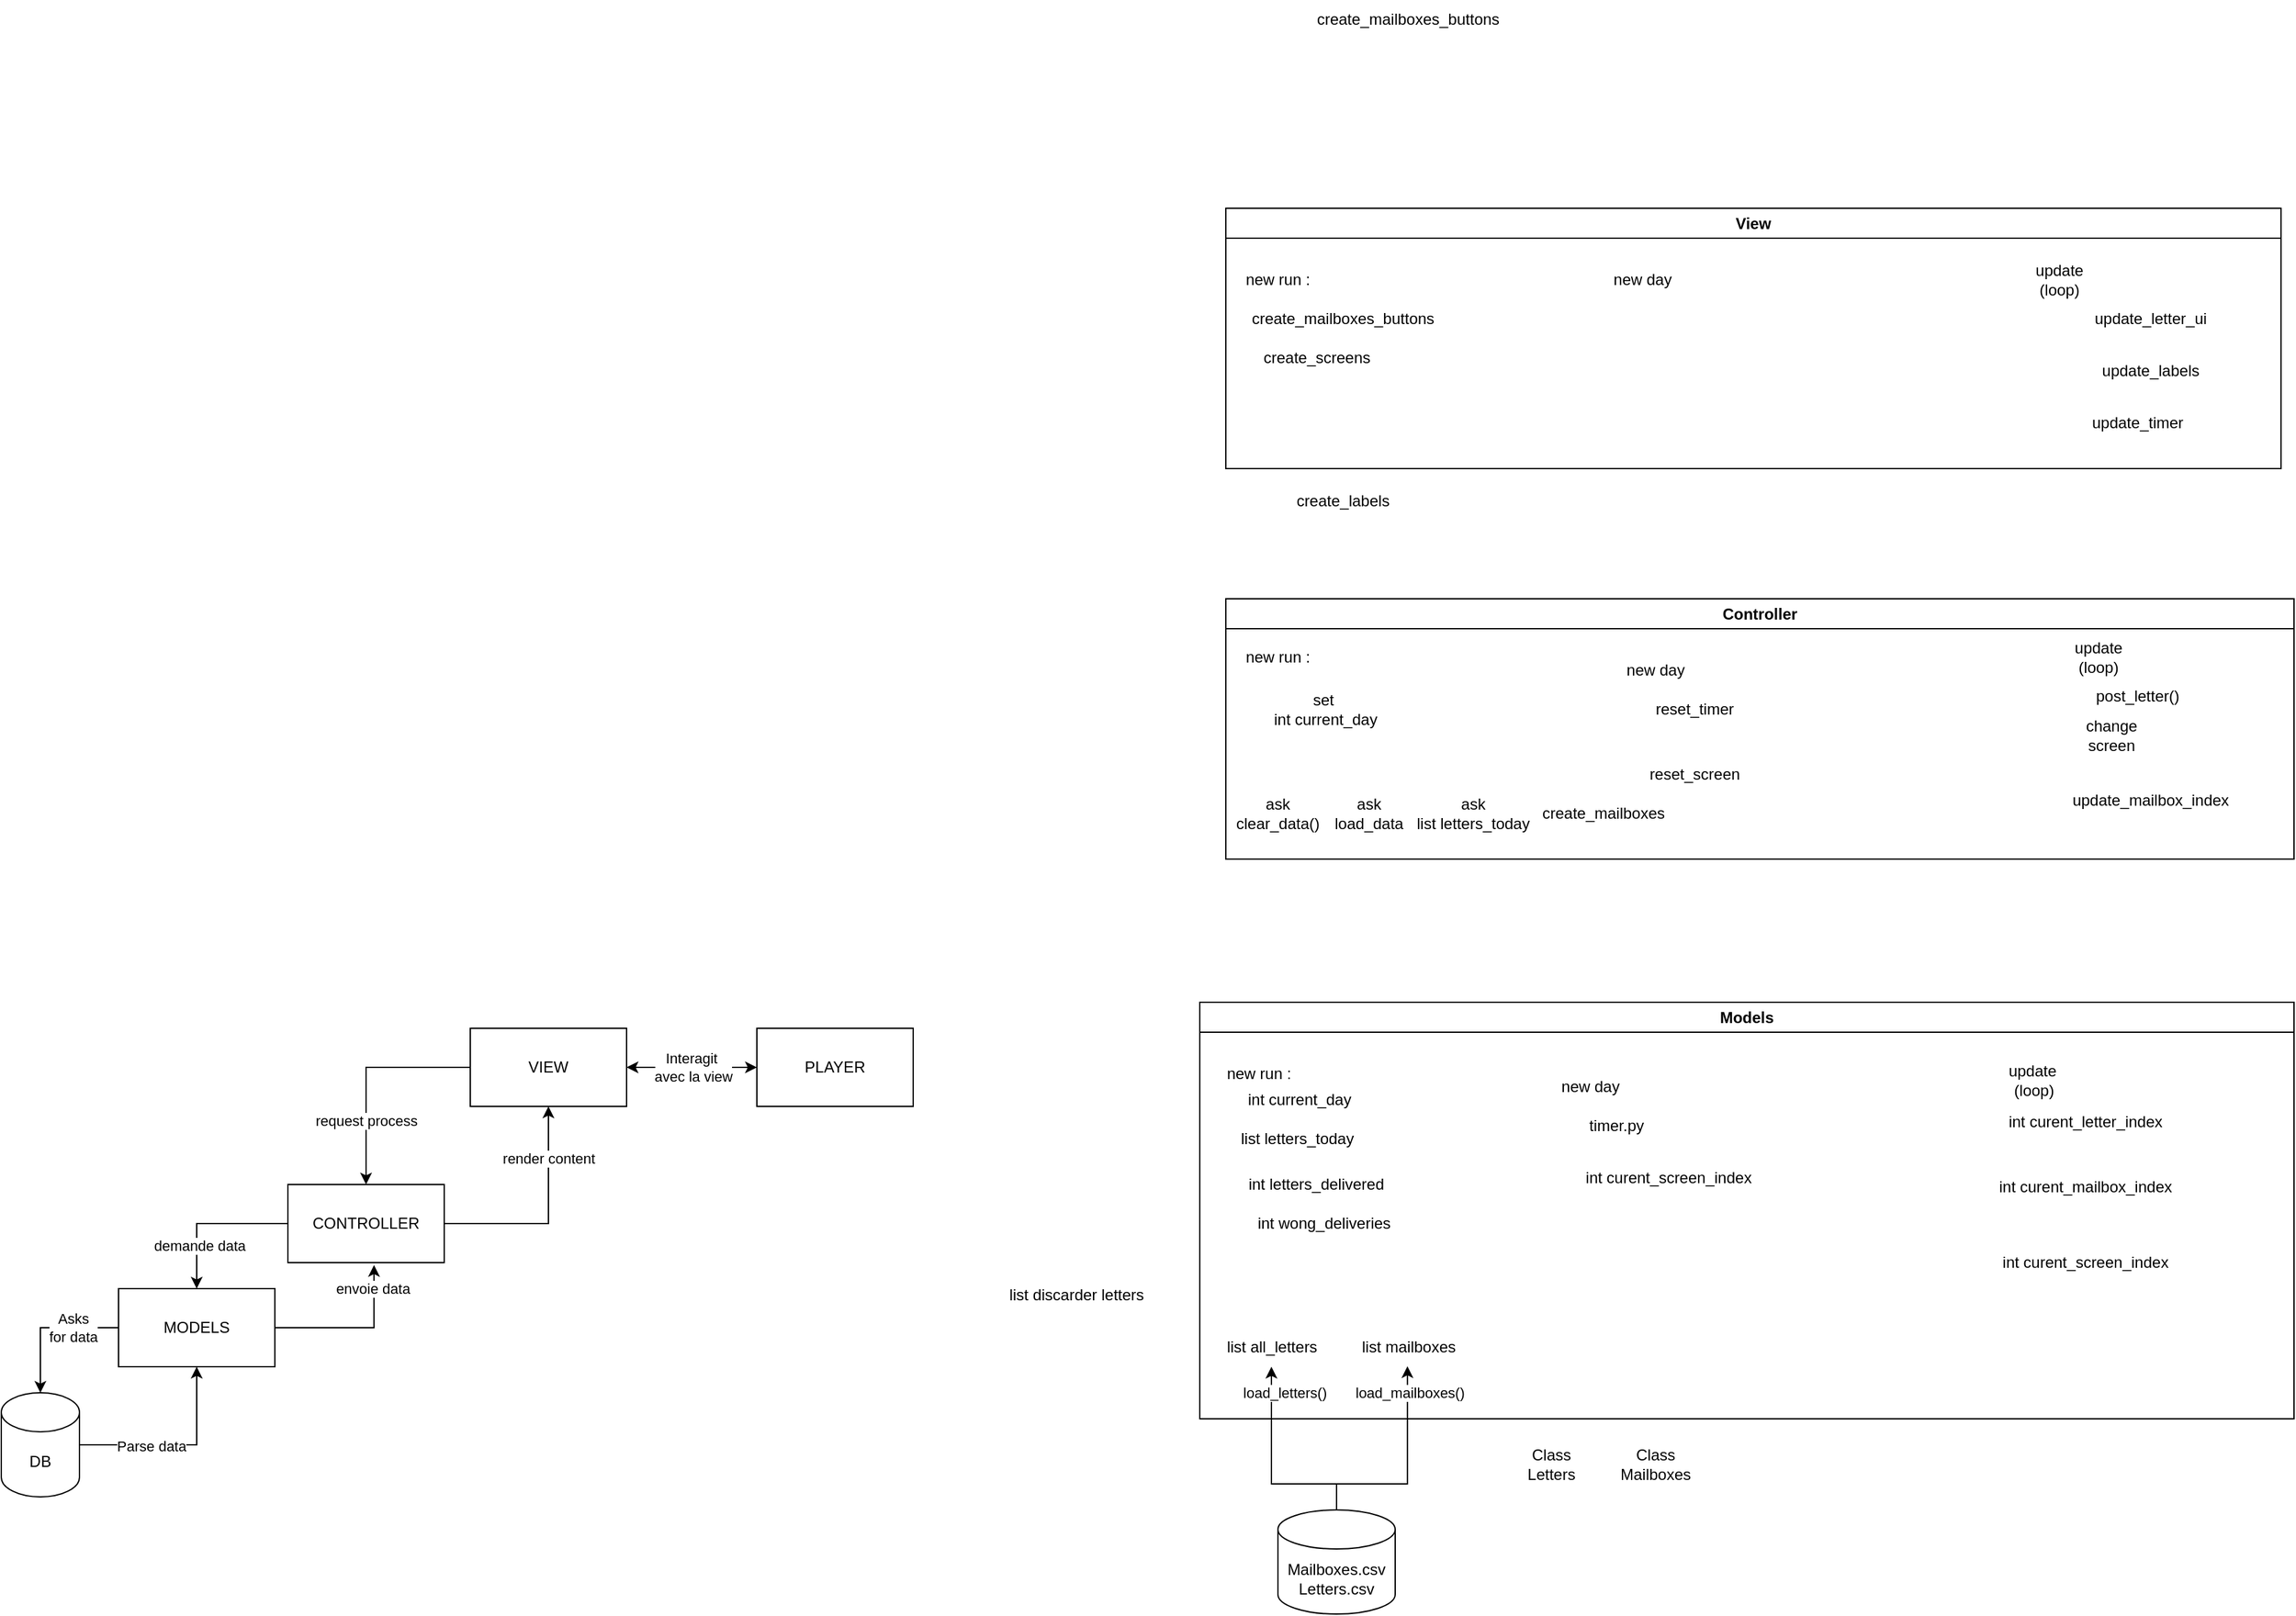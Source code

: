 <mxfile version="27.1.6">
  <diagram name="Page-1" id="H9niTNlXuieE0Djbl2PX">
    <mxGraphModel dx="2379" dy="1084" grid="1" gridSize="10" guides="1" tooltips="1" connect="1" arrows="1" fold="1" page="1" pageScale="1" pageWidth="4681" pageHeight="3300" math="0" shadow="0">
      <root>
        <mxCell id="0" />
        <mxCell id="1" parent="0" />
        <mxCell id="ECKgNGIZ7LsBk5RA_S7d-25" style="edgeStyle=orthogonalEdgeStyle;rounded=0;orthogonalLoop=1;jettySize=auto;html=1;entryX=0.5;entryY=0;entryDx=0;entryDy=0;entryPerimeter=0;" edge="1" parent="1" source="ECKgNGIZ7LsBk5RA_S7d-1" target="ECKgNGIZ7LsBk5RA_S7d-19">
          <mxGeometry relative="1" as="geometry">
            <mxPoint x="230" y="1420" as="targetPoint" />
          </mxGeometry>
        </mxCell>
        <mxCell id="ECKgNGIZ7LsBk5RA_S7d-27" value="Asks&lt;br&gt;for data" style="edgeLabel;html=1;align=center;verticalAlign=middle;resizable=0;points=[];" vertex="1" connectable="0" parent="ECKgNGIZ7LsBk5RA_S7d-25">
          <mxGeometry x="-0.353" relative="1" as="geometry">
            <mxPoint as="offset" />
          </mxGeometry>
        </mxCell>
        <mxCell id="ECKgNGIZ7LsBk5RA_S7d-1" value="MODELS" style="rounded=0;whiteSpace=wrap;html=1;" vertex="1" parent="1">
          <mxGeometry x="290" y="1360" width="120" height="60" as="geometry" />
        </mxCell>
        <mxCell id="ECKgNGIZ7LsBk5RA_S7d-12" style="edgeStyle=orthogonalEdgeStyle;rounded=0;orthogonalLoop=1;jettySize=auto;html=1;" edge="1" parent="1" source="ECKgNGIZ7LsBk5RA_S7d-4" target="ECKgNGIZ7LsBk5RA_S7d-5">
          <mxGeometry relative="1" as="geometry" />
        </mxCell>
        <mxCell id="ECKgNGIZ7LsBk5RA_S7d-13" value="request process" style="edgeLabel;html=1;align=center;verticalAlign=middle;resizable=0;points=[];" vertex="1" connectable="0" parent="ECKgNGIZ7LsBk5RA_S7d-12">
          <mxGeometry x="0.168" y="-1" relative="1" as="geometry">
            <mxPoint x="1" y="21" as="offset" />
          </mxGeometry>
        </mxCell>
        <mxCell id="ECKgNGIZ7LsBk5RA_S7d-4" value="&lt;div&gt;VIEW&lt;/div&gt;" style="rounded=0;whiteSpace=wrap;html=1;" vertex="1" parent="1">
          <mxGeometry x="560" y="1160" width="120" height="60" as="geometry" />
        </mxCell>
        <mxCell id="ECKgNGIZ7LsBk5RA_S7d-8" style="edgeStyle=orthogonalEdgeStyle;rounded=0;orthogonalLoop=1;jettySize=auto;html=1;" edge="1" parent="1" source="ECKgNGIZ7LsBk5RA_S7d-5" target="ECKgNGIZ7LsBk5RA_S7d-1">
          <mxGeometry relative="1" as="geometry" />
        </mxCell>
        <mxCell id="ECKgNGIZ7LsBk5RA_S7d-9" value="demande data" style="edgeLabel;html=1;align=center;verticalAlign=middle;resizable=0;points=[];" vertex="1" connectable="0" parent="ECKgNGIZ7LsBk5RA_S7d-8">
          <mxGeometry x="0.162" y="-1" relative="1" as="geometry">
            <mxPoint x="1" y="18" as="offset" />
          </mxGeometry>
        </mxCell>
        <mxCell id="ECKgNGIZ7LsBk5RA_S7d-10" style="edgeStyle=orthogonalEdgeStyle;rounded=0;orthogonalLoop=1;jettySize=auto;html=1;" edge="1" parent="1" source="ECKgNGIZ7LsBk5RA_S7d-5" target="ECKgNGIZ7LsBk5RA_S7d-4">
          <mxGeometry relative="1" as="geometry" />
        </mxCell>
        <mxCell id="ECKgNGIZ7LsBk5RA_S7d-11" value="render content" style="edgeLabel;html=1;align=center;verticalAlign=middle;resizable=0;points=[];" vertex="1" connectable="0" parent="ECKgNGIZ7LsBk5RA_S7d-10">
          <mxGeometry x="0.656" relative="1" as="geometry">
            <mxPoint y="11" as="offset" />
          </mxGeometry>
        </mxCell>
        <mxCell id="ECKgNGIZ7LsBk5RA_S7d-5" value="CONTROLLER" style="rounded=0;whiteSpace=wrap;html=1;" vertex="1" parent="1">
          <mxGeometry x="420" y="1280" width="120" height="60" as="geometry" />
        </mxCell>
        <mxCell id="ECKgNGIZ7LsBk5RA_S7d-6" style="edgeStyle=orthogonalEdgeStyle;rounded=0;orthogonalLoop=1;jettySize=auto;html=1;entryX=0.551;entryY=1.031;entryDx=0;entryDy=0;entryPerimeter=0;" edge="1" parent="1" source="ECKgNGIZ7LsBk5RA_S7d-1" target="ECKgNGIZ7LsBk5RA_S7d-5">
          <mxGeometry relative="1" as="geometry" />
        </mxCell>
        <mxCell id="ECKgNGIZ7LsBk5RA_S7d-7" value="envoie data" style="edgeLabel;html=1;align=center;verticalAlign=middle;resizable=0;points=[];" vertex="1" connectable="0" parent="ECKgNGIZ7LsBk5RA_S7d-6">
          <mxGeometry x="-0.018" relative="1" as="geometry">
            <mxPoint x="14" y="-30" as="offset" />
          </mxGeometry>
        </mxCell>
        <mxCell id="ECKgNGIZ7LsBk5RA_S7d-14" value="PLAYER" style="rounded=0;whiteSpace=wrap;html=1;" vertex="1" parent="1">
          <mxGeometry x="780" y="1160" width="120" height="60" as="geometry" />
        </mxCell>
        <mxCell id="ECKgNGIZ7LsBk5RA_S7d-17" value="" style="endArrow=classic;startArrow=classic;html=1;rounded=0;entryX=0;entryY=0.5;entryDx=0;entryDy=0;exitX=1;exitY=0.5;exitDx=0;exitDy=0;" edge="1" parent="1" source="ECKgNGIZ7LsBk5RA_S7d-4" target="ECKgNGIZ7LsBk5RA_S7d-14">
          <mxGeometry width="50" height="50" relative="1" as="geometry">
            <mxPoint x="700" y="1280" as="sourcePoint" />
            <mxPoint x="710" y="1070" as="targetPoint" />
          </mxGeometry>
        </mxCell>
        <mxCell id="ECKgNGIZ7LsBk5RA_S7d-18" value="Interagit&amp;nbsp;&lt;br&gt;&lt;div&gt;avec la view&lt;/div&gt;" style="edgeLabel;html=1;align=center;verticalAlign=middle;resizable=0;points=[];" vertex="1" connectable="0" parent="ECKgNGIZ7LsBk5RA_S7d-17">
          <mxGeometry x="0.356" y="-1" relative="1" as="geometry">
            <mxPoint x="-17" y="-1" as="offset" />
          </mxGeometry>
        </mxCell>
        <mxCell id="ECKgNGIZ7LsBk5RA_S7d-24" style="edgeStyle=orthogonalEdgeStyle;rounded=0;orthogonalLoop=1;jettySize=auto;html=1;" edge="1" parent="1" source="ECKgNGIZ7LsBk5RA_S7d-19" target="ECKgNGIZ7LsBk5RA_S7d-1">
          <mxGeometry relative="1" as="geometry">
            <Array as="points">
              <mxPoint x="350" y="1480" />
            </Array>
          </mxGeometry>
        </mxCell>
        <mxCell id="ECKgNGIZ7LsBk5RA_S7d-26" value="Parse data" style="edgeLabel;html=1;align=center;verticalAlign=middle;resizable=0;points=[];" vertex="1" connectable="0" parent="ECKgNGIZ7LsBk5RA_S7d-24">
          <mxGeometry x="-0.27" y="-1" relative="1" as="geometry">
            <mxPoint as="offset" />
          </mxGeometry>
        </mxCell>
        <mxCell id="ECKgNGIZ7LsBk5RA_S7d-19" value="DB" style="shape=cylinder3;whiteSpace=wrap;html=1;boundedLbl=1;backgroundOutline=1;size=15;" vertex="1" parent="1">
          <mxGeometry x="200" y="1440" width="60" height="80" as="geometry" />
        </mxCell>
        <mxCell id="ECKgNGIZ7LsBk5RA_S7d-28" value="Models" style="swimlane;whiteSpace=wrap;html=1;" vertex="1" parent="1">
          <mxGeometry x="1120" y="1140" width="840" height="320" as="geometry">
            <mxRectangle x="280" y="490" width="140" height="30" as="alternateBounds" />
          </mxGeometry>
        </mxCell>
        <mxCell id="ECKgNGIZ7LsBk5RA_S7d-34" value="list mailboxes" style="text;html=1;align=center;verticalAlign=middle;resizable=0;points=[];autosize=1;strokeColor=none;fillColor=none;" vertex="1" parent="ECKgNGIZ7LsBk5RA_S7d-28">
          <mxGeometry x="110" y="250" width="100" height="30" as="geometry" />
        </mxCell>
        <mxCell id="ECKgNGIZ7LsBk5RA_S7d-30" value="list all_letters" style="text;html=1;align=center;verticalAlign=middle;resizable=0;points=[];autosize=1;strokeColor=none;fillColor=none;" vertex="1" parent="ECKgNGIZ7LsBk5RA_S7d-28">
          <mxGeometry x="10" y="250" width="90" height="30" as="geometry" />
        </mxCell>
        <mxCell id="ECKgNGIZ7LsBk5RA_S7d-69" value="new run :" style="text;html=1;align=center;verticalAlign=middle;resizable=0;points=[];autosize=1;strokeColor=none;fillColor=none;" vertex="1" parent="ECKgNGIZ7LsBk5RA_S7d-28">
          <mxGeometry x="10" y="40" width="70" height="30" as="geometry" />
        </mxCell>
        <mxCell id="ECKgNGIZ7LsBk5RA_S7d-37" value="list letters_today" style="text;html=1;align=center;verticalAlign=middle;whiteSpace=wrap;rounded=0;" vertex="1" parent="ECKgNGIZ7LsBk5RA_S7d-28">
          <mxGeometry x="30" y="90" width="90" height="30" as="geometry" />
        </mxCell>
        <mxCell id="ECKgNGIZ7LsBk5RA_S7d-71" value="int letters_delivered" style="text;html=1;align=center;verticalAlign=middle;resizable=0;points=[];autosize=1;strokeColor=none;fillColor=none;" vertex="1" parent="ECKgNGIZ7LsBk5RA_S7d-28">
          <mxGeometry x="24" y="125" width="130" height="30" as="geometry" />
        </mxCell>
        <mxCell id="ECKgNGIZ7LsBk5RA_S7d-54" value="&lt;div&gt;&amp;nbsp;int current_day&lt;/div&gt;" style="text;html=1;align=center;verticalAlign=middle;whiteSpace=wrap;rounded=0;" vertex="1" parent="ECKgNGIZ7LsBk5RA_S7d-28">
          <mxGeometry x="20" y="60" width="110" height="30" as="geometry" />
        </mxCell>
        <mxCell id="ECKgNGIZ7LsBk5RA_S7d-73" value="int wong_deliveries" style="text;html=1;align=center;verticalAlign=middle;resizable=0;points=[];autosize=1;strokeColor=none;fillColor=none;" vertex="1" parent="ECKgNGIZ7LsBk5RA_S7d-28">
          <mxGeometry x="30" y="155" width="130" height="30" as="geometry" />
        </mxCell>
        <mxCell id="ECKgNGIZ7LsBk5RA_S7d-76" value="new day" style="text;html=1;align=center;verticalAlign=middle;whiteSpace=wrap;rounded=0;" vertex="1" parent="ECKgNGIZ7LsBk5RA_S7d-28">
          <mxGeometry x="270" y="50" width="60" height="30" as="geometry" />
        </mxCell>
        <mxCell id="ECKgNGIZ7LsBk5RA_S7d-38" value="int curent_letter_index" style="text;html=1;align=center;verticalAlign=middle;whiteSpace=wrap;rounded=0;" vertex="1" parent="ECKgNGIZ7LsBk5RA_S7d-28">
          <mxGeometry x="610" y="77" width="140" height="30" as="geometry" />
        </mxCell>
        <mxCell id="ECKgNGIZ7LsBk5RA_S7d-74" value="int curent_mailbox_index" style="text;html=1;align=center;verticalAlign=middle;whiteSpace=wrap;rounded=0;" vertex="1" parent="ECKgNGIZ7LsBk5RA_S7d-28">
          <mxGeometry x="610" y="127" width="140" height="30" as="geometry" />
        </mxCell>
        <mxCell id="ECKgNGIZ7LsBk5RA_S7d-70" value="&lt;div&gt;update &lt;/div&gt;&lt;div&gt;(loop)&lt;/div&gt;" style="text;html=1;align=center;verticalAlign=middle;resizable=0;points=[];autosize=1;strokeColor=none;fillColor=none;" vertex="1" parent="ECKgNGIZ7LsBk5RA_S7d-28">
          <mxGeometry x="610" y="40" width="60" height="40" as="geometry" />
        </mxCell>
        <mxCell id="ECKgNGIZ7LsBk5RA_S7d-67" value="timer.py" style="text;html=1;align=center;verticalAlign=middle;whiteSpace=wrap;rounded=0;" vertex="1" parent="ECKgNGIZ7LsBk5RA_S7d-28">
          <mxGeometry x="290" y="80" width="60" height="30" as="geometry" />
        </mxCell>
        <mxCell id="ECKgNGIZ7LsBk5RA_S7d-94" value="int curent_screen_index" style="text;html=1;align=center;verticalAlign=middle;whiteSpace=wrap;rounded=0;" vertex="1" parent="ECKgNGIZ7LsBk5RA_S7d-28">
          <mxGeometry x="610" y="185" width="140" height="30" as="geometry" />
        </mxCell>
        <mxCell id="ECKgNGIZ7LsBk5RA_S7d-95" value="int curent_screen_index" style="text;html=1;align=center;verticalAlign=middle;whiteSpace=wrap;rounded=0;" vertex="1" parent="ECKgNGIZ7LsBk5RA_S7d-28">
          <mxGeometry x="290" y="120" width="140" height="30" as="geometry" />
        </mxCell>
        <mxCell id="ECKgNGIZ7LsBk5RA_S7d-32" style="edgeStyle=orthogonalEdgeStyle;rounded=0;orthogonalLoop=1;jettySize=auto;html=1;exitX=0.5;exitY=0;exitDx=0;exitDy=0;exitPerimeter=0;" edge="1" parent="1" source="ECKgNGIZ7LsBk5RA_S7d-31" target="ECKgNGIZ7LsBk5RA_S7d-30">
          <mxGeometry relative="1" as="geometry">
            <Array as="points">
              <mxPoint x="1225" y="1510" />
              <mxPoint x="1175" y="1510" />
            </Array>
          </mxGeometry>
        </mxCell>
        <mxCell id="ECKgNGIZ7LsBk5RA_S7d-33" value="load_letters()" style="edgeLabel;html=1;align=center;verticalAlign=middle;resizable=0;points=[];" vertex="1" connectable="0" parent="ECKgNGIZ7LsBk5RA_S7d-32">
          <mxGeometry x="-0.198" y="-2" relative="1" as="geometry">
            <mxPoint x="4" y="-68" as="offset" />
          </mxGeometry>
        </mxCell>
        <mxCell id="ECKgNGIZ7LsBk5RA_S7d-31" value="&lt;div&gt;Mailboxes.csv&lt;/div&gt;&lt;div&gt;Letters.csv&lt;/div&gt;" style="shape=cylinder3;whiteSpace=wrap;html=1;boundedLbl=1;backgroundOutline=1;size=15;" vertex="1" parent="1">
          <mxGeometry x="1180" y="1530" width="90" height="80" as="geometry" />
        </mxCell>
        <mxCell id="ECKgNGIZ7LsBk5RA_S7d-42" style="edgeStyle=orthogonalEdgeStyle;rounded=0;orthogonalLoop=1;jettySize=auto;html=1;entryX=0.494;entryY=0.986;entryDx=0;entryDy=0;entryPerimeter=0;" edge="1" parent="1" source="ECKgNGIZ7LsBk5RA_S7d-31" target="ECKgNGIZ7LsBk5RA_S7d-34">
          <mxGeometry relative="1" as="geometry">
            <Array as="points">
              <mxPoint x="1225" y="1510" />
              <mxPoint x="1279" y="1510" />
            </Array>
          </mxGeometry>
        </mxCell>
        <mxCell id="ECKgNGIZ7LsBk5RA_S7d-43" value="load_mailboxes()" style="edgeLabel;html=1;align=center;verticalAlign=middle;resizable=0;points=[];" vertex="1" connectable="0" parent="ECKgNGIZ7LsBk5RA_S7d-42">
          <mxGeometry x="0.291" relative="1" as="geometry">
            <mxPoint x="1" y="-38" as="offset" />
          </mxGeometry>
        </mxCell>
        <mxCell id="ECKgNGIZ7LsBk5RA_S7d-47" value="View" style="swimlane;whiteSpace=wrap;html=1;" vertex="1" parent="1">
          <mxGeometry x="1140" y="530" width="810" height="200" as="geometry" />
        </mxCell>
        <mxCell id="ECKgNGIZ7LsBk5RA_S7d-57" value="create_mailboxes_buttons" style="text;html=1;align=center;verticalAlign=middle;whiteSpace=wrap;rounded=0;" vertex="1" parent="ECKgNGIZ7LsBk5RA_S7d-47">
          <mxGeometry x="60" y="70" width="60" height="30" as="geometry" />
        </mxCell>
        <mxCell id="ECKgNGIZ7LsBk5RA_S7d-60" value="update_letter_ui" style="text;html=1;align=center;verticalAlign=middle;whiteSpace=wrap;rounded=0;" vertex="1" parent="ECKgNGIZ7LsBk5RA_S7d-47">
          <mxGeometry x="680" y="70" width="60" height="30" as="geometry" />
        </mxCell>
        <mxCell id="ECKgNGIZ7LsBk5RA_S7d-61" value="create_mailboxes_buttons" style="text;html=1;align=center;verticalAlign=middle;whiteSpace=wrap;rounded=0;" vertex="1" parent="ECKgNGIZ7LsBk5RA_S7d-47">
          <mxGeometry x="110" y="-160" width="60" height="30" as="geometry" />
        </mxCell>
        <mxCell id="ECKgNGIZ7LsBk5RA_S7d-62" value="new run :" style="text;html=1;align=center;verticalAlign=middle;whiteSpace=wrap;rounded=0;" vertex="1" parent="ECKgNGIZ7LsBk5RA_S7d-47">
          <mxGeometry x="10" y="40" width="60" height="30" as="geometry" />
        </mxCell>
        <mxCell id="ECKgNGIZ7LsBk5RA_S7d-63" value="create_screens" style="text;html=1;align=center;verticalAlign=middle;whiteSpace=wrap;rounded=0;" vertex="1" parent="ECKgNGIZ7LsBk5RA_S7d-47">
          <mxGeometry x="40" y="100" width="60" height="30" as="geometry" />
        </mxCell>
        <mxCell id="ECKgNGIZ7LsBk5RA_S7d-64" value="update (loop)" style="text;html=1;align=center;verticalAlign=middle;whiteSpace=wrap;rounded=0;" vertex="1" parent="ECKgNGIZ7LsBk5RA_S7d-47">
          <mxGeometry x="610" y="40" width="60" height="30" as="geometry" />
        </mxCell>
        <mxCell id="ECKgNGIZ7LsBk5RA_S7d-88" value="update_labels" style="text;html=1;align=center;verticalAlign=middle;whiteSpace=wrap;rounded=0;" vertex="1" parent="ECKgNGIZ7LsBk5RA_S7d-47">
          <mxGeometry x="680" y="110" width="60" height="30" as="geometry" />
        </mxCell>
        <mxCell id="ECKgNGIZ7LsBk5RA_S7d-89" value="update_timer" style="text;html=1;align=center;verticalAlign=middle;whiteSpace=wrap;rounded=0;" vertex="1" parent="ECKgNGIZ7LsBk5RA_S7d-47">
          <mxGeometry x="670" y="150" width="60" height="30" as="geometry" />
        </mxCell>
        <mxCell id="ECKgNGIZ7LsBk5RA_S7d-91" value="new day" style="text;html=1;align=center;verticalAlign=middle;whiteSpace=wrap;rounded=0;" vertex="1" parent="ECKgNGIZ7LsBk5RA_S7d-47">
          <mxGeometry x="290" y="40" width="60" height="30" as="geometry" />
        </mxCell>
        <mxCell id="ECKgNGIZ7LsBk5RA_S7d-48" value="Controller" style="swimlane;whiteSpace=wrap;html=1;" vertex="1" parent="1">
          <mxGeometry x="1140" y="830" width="820" height="200" as="geometry" />
        </mxCell>
        <mxCell id="ECKgNGIZ7LsBk5RA_S7d-51" value="new run :" style="text;html=1;align=center;verticalAlign=middle;whiteSpace=wrap;rounded=0;" vertex="1" parent="ECKgNGIZ7LsBk5RA_S7d-48">
          <mxGeometry x="10" y="30" width="60" height="30" as="geometry" />
        </mxCell>
        <mxCell id="ECKgNGIZ7LsBk5RA_S7d-52" value="&lt;div&gt;ask&lt;/div&gt;&lt;div&gt;load_data&lt;/div&gt;" style="text;html=1;align=center;verticalAlign=middle;whiteSpace=wrap;rounded=0;" vertex="1" parent="ECKgNGIZ7LsBk5RA_S7d-48">
          <mxGeometry x="80" y="150" width="60" height="30" as="geometry" />
        </mxCell>
        <mxCell id="ECKgNGIZ7LsBk5RA_S7d-50" value="ask clear_data()" style="text;html=1;align=center;verticalAlign=middle;whiteSpace=wrap;rounded=0;" vertex="1" parent="ECKgNGIZ7LsBk5RA_S7d-48">
          <mxGeometry x="10" y="150" width="60" height="30" as="geometry" />
        </mxCell>
        <mxCell id="ECKgNGIZ7LsBk5RA_S7d-53" value="&lt;div&gt;ask&lt;/div&gt;&lt;div&gt;list letters_today&lt;/div&gt;" style="text;html=1;align=center;verticalAlign=middle;whiteSpace=wrap;rounded=0;" vertex="1" parent="ECKgNGIZ7LsBk5RA_S7d-48">
          <mxGeometry x="145" y="150" width="90" height="30" as="geometry" />
        </mxCell>
        <mxCell id="ECKgNGIZ7LsBk5RA_S7d-56" value="create_mailboxes" style="text;html=1;align=center;verticalAlign=middle;whiteSpace=wrap;rounded=0;" vertex="1" parent="ECKgNGIZ7LsBk5RA_S7d-48">
          <mxGeometry x="260" y="150" width="60" height="30" as="geometry" />
        </mxCell>
        <mxCell id="ECKgNGIZ7LsBk5RA_S7d-59" value="post_letter()" style="text;html=1;align=center;verticalAlign=middle;whiteSpace=wrap;rounded=0;" vertex="1" parent="ECKgNGIZ7LsBk5RA_S7d-48">
          <mxGeometry x="670" y="60" width="60" height="30" as="geometry" />
        </mxCell>
        <mxCell id="ECKgNGIZ7LsBk5RA_S7d-66" value="update (loop)" style="text;html=1;align=center;verticalAlign=middle;whiteSpace=wrap;rounded=0;" vertex="1" parent="ECKgNGIZ7LsBk5RA_S7d-48">
          <mxGeometry x="640" y="30" width="60" height="30" as="geometry" />
        </mxCell>
        <mxCell id="ECKgNGIZ7LsBk5RA_S7d-68" value="change screen" style="text;html=1;align=center;verticalAlign=middle;whiteSpace=wrap;rounded=0;" vertex="1" parent="ECKgNGIZ7LsBk5RA_S7d-48">
          <mxGeometry x="650" y="90" width="60" height="30" as="geometry" />
        </mxCell>
        <mxCell id="ECKgNGIZ7LsBk5RA_S7d-72" value="&lt;div&gt;set&lt;/div&gt;&lt;div&gt;&amp;nbsp;int current_day&lt;/div&gt;" style="text;html=1;align=center;verticalAlign=middle;whiteSpace=wrap;rounded=0;" vertex="1" parent="ECKgNGIZ7LsBk5RA_S7d-48">
          <mxGeometry x="20" y="70" width="110" height="30" as="geometry" />
        </mxCell>
        <mxCell id="ECKgNGIZ7LsBk5RA_S7d-75" value="new day" style="text;html=1;align=center;verticalAlign=middle;whiteSpace=wrap;rounded=0;" vertex="1" parent="ECKgNGIZ7LsBk5RA_S7d-48">
          <mxGeometry x="300" y="40" width="60" height="30" as="geometry" />
        </mxCell>
        <mxCell id="ECKgNGIZ7LsBk5RA_S7d-90" value="reset_timer" style="text;html=1;align=center;verticalAlign=middle;whiteSpace=wrap;rounded=0;" vertex="1" parent="ECKgNGIZ7LsBk5RA_S7d-48">
          <mxGeometry x="330" y="70" width="60" height="30" as="geometry" />
        </mxCell>
        <mxCell id="ECKgNGIZ7LsBk5RA_S7d-93" value="reset_screen" style="text;html=1;align=center;verticalAlign=middle;whiteSpace=wrap;rounded=0;" vertex="1" parent="ECKgNGIZ7LsBk5RA_S7d-48">
          <mxGeometry x="330" y="120" width="60" height="30" as="geometry" />
        </mxCell>
        <mxCell id="ECKgNGIZ7LsBk5RA_S7d-96" value="update_mailbox_index" style="text;html=1;align=center;verticalAlign=middle;whiteSpace=wrap;rounded=0;" vertex="1" parent="ECKgNGIZ7LsBk5RA_S7d-48">
          <mxGeometry x="680" y="140" width="60" height="30" as="geometry" />
        </mxCell>
        <mxCell id="ECKgNGIZ7LsBk5RA_S7d-44" value="list discarder letters" style="text;html=1;align=center;verticalAlign=middle;resizable=0;points=[];autosize=1;strokeColor=none;fillColor=none;" vertex="1" parent="1">
          <mxGeometry x="960" y="1350" width="130" height="30" as="geometry" />
        </mxCell>
        <mxCell id="ECKgNGIZ7LsBk5RA_S7d-45" value="Class Letters" style="text;html=1;align=center;verticalAlign=middle;whiteSpace=wrap;rounded=0;" vertex="1" parent="1">
          <mxGeometry x="1360" y="1480" width="60" height="30" as="geometry" />
        </mxCell>
        <mxCell id="ECKgNGIZ7LsBk5RA_S7d-46" value="Class Mailboxes" style="text;html=1;align=center;verticalAlign=middle;whiteSpace=wrap;rounded=0;" vertex="1" parent="1">
          <mxGeometry x="1440" y="1480" width="60" height="30" as="geometry" />
        </mxCell>
        <mxCell id="ECKgNGIZ7LsBk5RA_S7d-58" value="create_labels" style="text;html=1;align=center;verticalAlign=middle;whiteSpace=wrap;rounded=0;" vertex="1" parent="1">
          <mxGeometry x="1200" y="740" width="60" height="30" as="geometry" />
        </mxCell>
      </root>
    </mxGraphModel>
  </diagram>
</mxfile>
